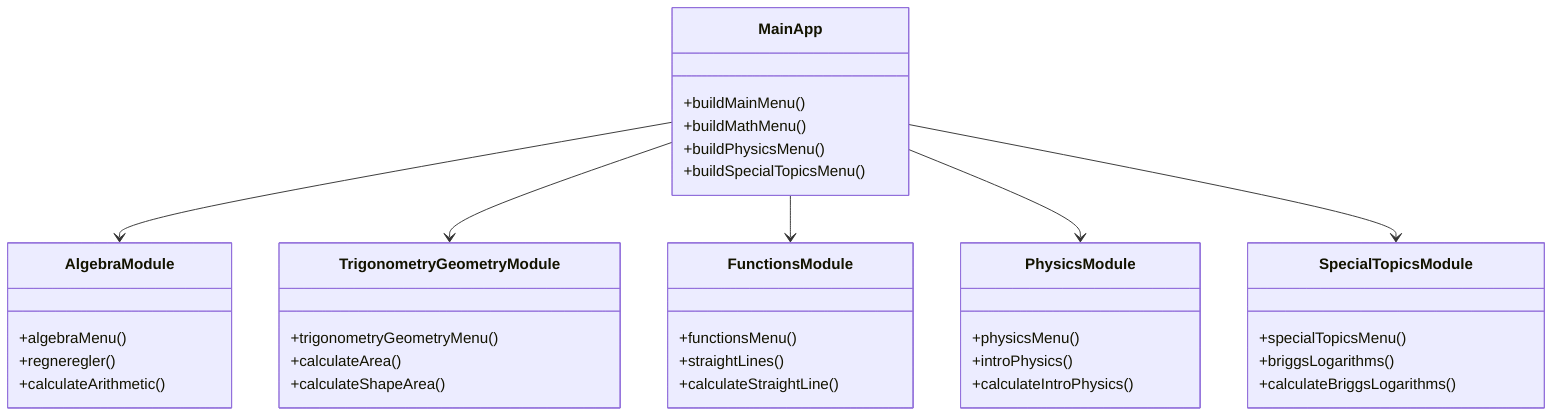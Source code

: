 classDiagram
    class MainApp {
        +buildMainMenu()
        +buildMathMenu()
        +buildPhysicsMenu()
        +buildSpecialTopicsMenu()
    }
    class AlgebraModule {
        +algebraMenu()
        +regneregler()
        +calculateArithmetic()
    }
    class TrigonometryGeometryModule {
        +trigonometryGeometryMenu()
        +calculateArea()
        +calculateShapeArea()
    }
    class FunctionsModule {
        +functionsMenu()
        +straightLines()
        +calculateStraightLine()
    }
    class PhysicsModule {
        +physicsMenu()
        +introPhysics()
        +calculateIntroPhysics()
    }
    class SpecialTopicsModule {
        +specialTopicsMenu()
        +briggsLogarithms()
        +calculateBriggsLogarithms()
    }
    MainApp --> AlgebraModule
    MainApp --> TrigonometryGeometryModule
    MainApp --> FunctionsModule
    MainApp --> PhysicsModule
    MainApp --> SpecialTopicsModule